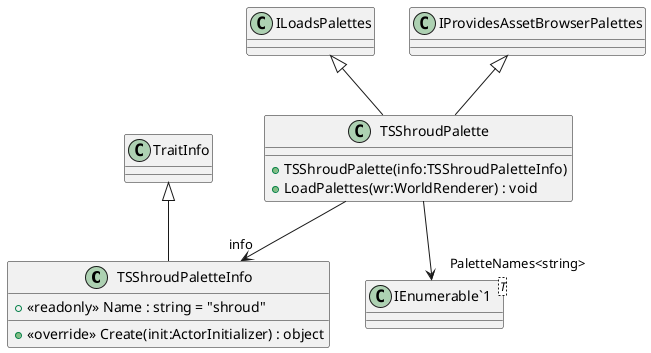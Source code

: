 @startuml
class TSShroudPaletteInfo {
    + <<readonly>> Name : string = "shroud"
    + <<override>> Create(init:ActorInitializer) : object
}
class TSShroudPalette {
    + TSShroudPalette(info:TSShroudPaletteInfo)
    + LoadPalettes(wr:WorldRenderer) : void
}
class "IEnumerable`1"<T> {
}
TraitInfo <|-- TSShroudPaletteInfo
ILoadsPalettes <|-- TSShroudPalette
IProvidesAssetBrowserPalettes <|-- TSShroudPalette
TSShroudPalette --> "info" TSShroudPaletteInfo
TSShroudPalette --> "PaletteNames<string>" "IEnumerable`1"
@enduml
